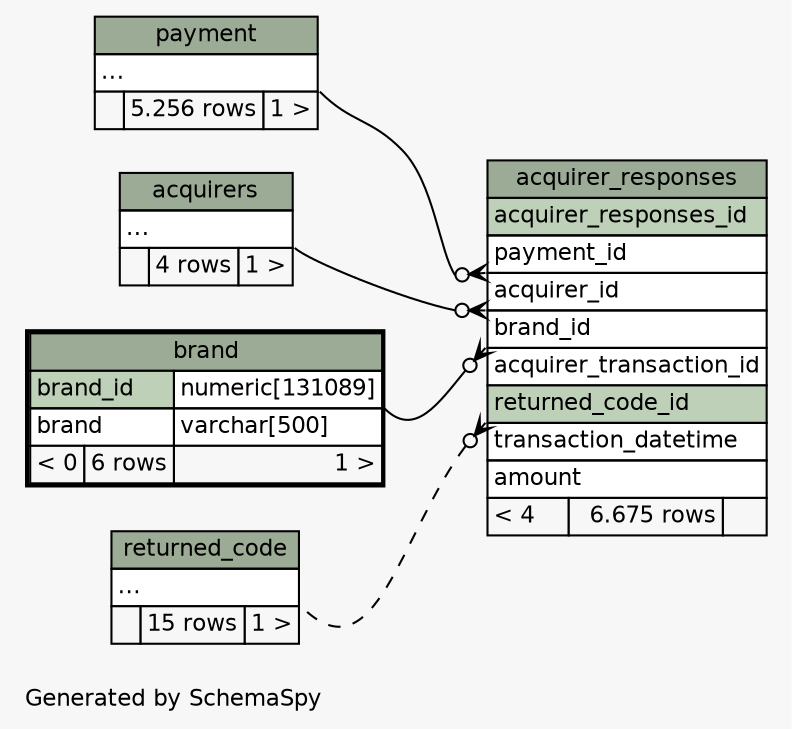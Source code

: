 // dot null on Windows 10 10.0
// SchemaSpy rev 590
digraph "impliedTwoDegreesRelationshipsDiagram" {
  graph [
    rankdir="RL"
    bgcolor="#f7f7f7"
    label="\nGenerated by SchemaSpy"
    labeljust="l"
    nodesep="0.18"
    ranksep="0.46"
    fontname="Helvetica"
    fontsize="11"
  ];
  node [
    fontname="Helvetica"
    fontsize="11"
    shape="plaintext"
  ];
  edge [
    arrowsize="0.8"
  ];
  "acquirer_responses":"acquirer_id":sw -> "acquirers":"elipses":se [arrowhead=none dir=back arrowtail=crowodot];
  "acquirer_responses":"brand_id":sw -> "brand":"brand_id.type":se [arrowhead=none dir=back arrowtail=crowodot];
  "acquirer_responses":"payment_id":sw -> "payment":"elipses":se [arrowhead=none dir=back arrowtail=crowodot];
  "acquirer_responses":"returned_code_id":sw -> "returned_code":"elipses":se [arrowhead=none dir=back arrowtail=crowodot style=dashed];
  "acquirer_responses" [
    label=<
    <TABLE BORDER="0" CELLBORDER="1" CELLSPACING="0" BGCOLOR="#ffffff">
      <TR><TD COLSPAN="3" BGCOLOR="#9bab96" ALIGN="CENTER">acquirer_responses</TD></TR>
      <TR><TD PORT="acquirer_responses_id" COLSPAN="3" BGCOLOR="#bed1b8" ALIGN="LEFT">acquirer_responses_id</TD></TR>
      <TR><TD PORT="payment_id" COLSPAN="3" ALIGN="LEFT">payment_id</TD></TR>
      <TR><TD PORT="acquirer_id" COLSPAN="3" ALIGN="LEFT">acquirer_id</TD></TR>
      <TR><TD PORT="brand_id" COLSPAN="3" ALIGN="LEFT">brand_id</TD></TR>
      <TR><TD PORT="acquirer_transaction_id" COLSPAN="3" ALIGN="LEFT">acquirer_transaction_id</TD></TR>
      <TR><TD PORT="returned_code_id" COLSPAN="3" BGCOLOR="#bed1b8" ALIGN="LEFT">returned_code_id</TD></TR>
      <TR><TD PORT="transaction_datetime" COLSPAN="3" ALIGN="LEFT">transaction_datetime</TD></TR>
      <TR><TD PORT="amount" COLSPAN="3" ALIGN="LEFT">amount</TD></TR>
      <TR><TD ALIGN="LEFT" BGCOLOR="#f7f7f7">&lt; 4</TD><TD ALIGN="RIGHT" BGCOLOR="#f7f7f7">6.675 rows</TD><TD ALIGN="RIGHT" BGCOLOR="#f7f7f7">  </TD></TR>
    </TABLE>>
    URL="acquirer_responses.html"
    tooltip="acquirer_responses"
  ];
  "acquirers" [
    label=<
    <TABLE BORDER="0" CELLBORDER="1" CELLSPACING="0" BGCOLOR="#ffffff">
      <TR><TD COLSPAN="3" BGCOLOR="#9bab96" ALIGN="CENTER">acquirers</TD></TR>
      <TR><TD PORT="elipses" COLSPAN="3" ALIGN="LEFT">...</TD></TR>
      <TR><TD ALIGN="LEFT" BGCOLOR="#f7f7f7">  </TD><TD ALIGN="RIGHT" BGCOLOR="#f7f7f7">4 rows</TD><TD ALIGN="RIGHT" BGCOLOR="#f7f7f7">1 &gt;</TD></TR>
    </TABLE>>
    URL="acquirers.html"
    tooltip="acquirers"
  ];
  "brand" [
    label=<
    <TABLE BORDER="2" CELLBORDER="1" CELLSPACING="0" BGCOLOR="#ffffff">
      <TR><TD COLSPAN="3" BGCOLOR="#9bab96" ALIGN="CENTER">brand</TD></TR>
      <TR><TD PORT="brand_id" COLSPAN="2" BGCOLOR="#bed1b8" ALIGN="LEFT">brand_id</TD><TD PORT="brand_id.type" ALIGN="LEFT">numeric[131089]</TD></TR>
      <TR><TD PORT="brand" COLSPAN="2" ALIGN="LEFT">brand</TD><TD PORT="brand.type" ALIGN="LEFT">varchar[500]</TD></TR>
      <TR><TD ALIGN="LEFT" BGCOLOR="#f7f7f7">&lt; 0</TD><TD ALIGN="RIGHT" BGCOLOR="#f7f7f7">6 rows</TD><TD ALIGN="RIGHT" BGCOLOR="#f7f7f7">1 &gt;</TD></TR>
    </TABLE>>
    URL="brand.html"
    tooltip="brand"
  ];
  "payment" [
    label=<
    <TABLE BORDER="0" CELLBORDER="1" CELLSPACING="0" BGCOLOR="#ffffff">
      <TR><TD COLSPAN="3" BGCOLOR="#9bab96" ALIGN="CENTER">payment</TD></TR>
      <TR><TD PORT="elipses" COLSPAN="3" ALIGN="LEFT">...</TD></TR>
      <TR><TD ALIGN="LEFT" BGCOLOR="#f7f7f7">  </TD><TD ALIGN="RIGHT" BGCOLOR="#f7f7f7">5.256 rows</TD><TD ALIGN="RIGHT" BGCOLOR="#f7f7f7">1 &gt;</TD></TR>
    </TABLE>>
    URL="payment.html"
    tooltip="payment"
  ];
  "returned_code" [
    label=<
    <TABLE BORDER="0" CELLBORDER="1" CELLSPACING="0" BGCOLOR="#ffffff">
      <TR><TD COLSPAN="3" BGCOLOR="#9bab96" ALIGN="CENTER">returned_code</TD></TR>
      <TR><TD PORT="elipses" COLSPAN="3" ALIGN="LEFT">...</TD></TR>
      <TR><TD ALIGN="LEFT" BGCOLOR="#f7f7f7">  </TD><TD ALIGN="RIGHT" BGCOLOR="#f7f7f7">15 rows</TD><TD ALIGN="RIGHT" BGCOLOR="#f7f7f7">1 &gt;</TD></TR>
    </TABLE>>
    URL="returned_code.html"
    tooltip="returned_code"
  ];
}

